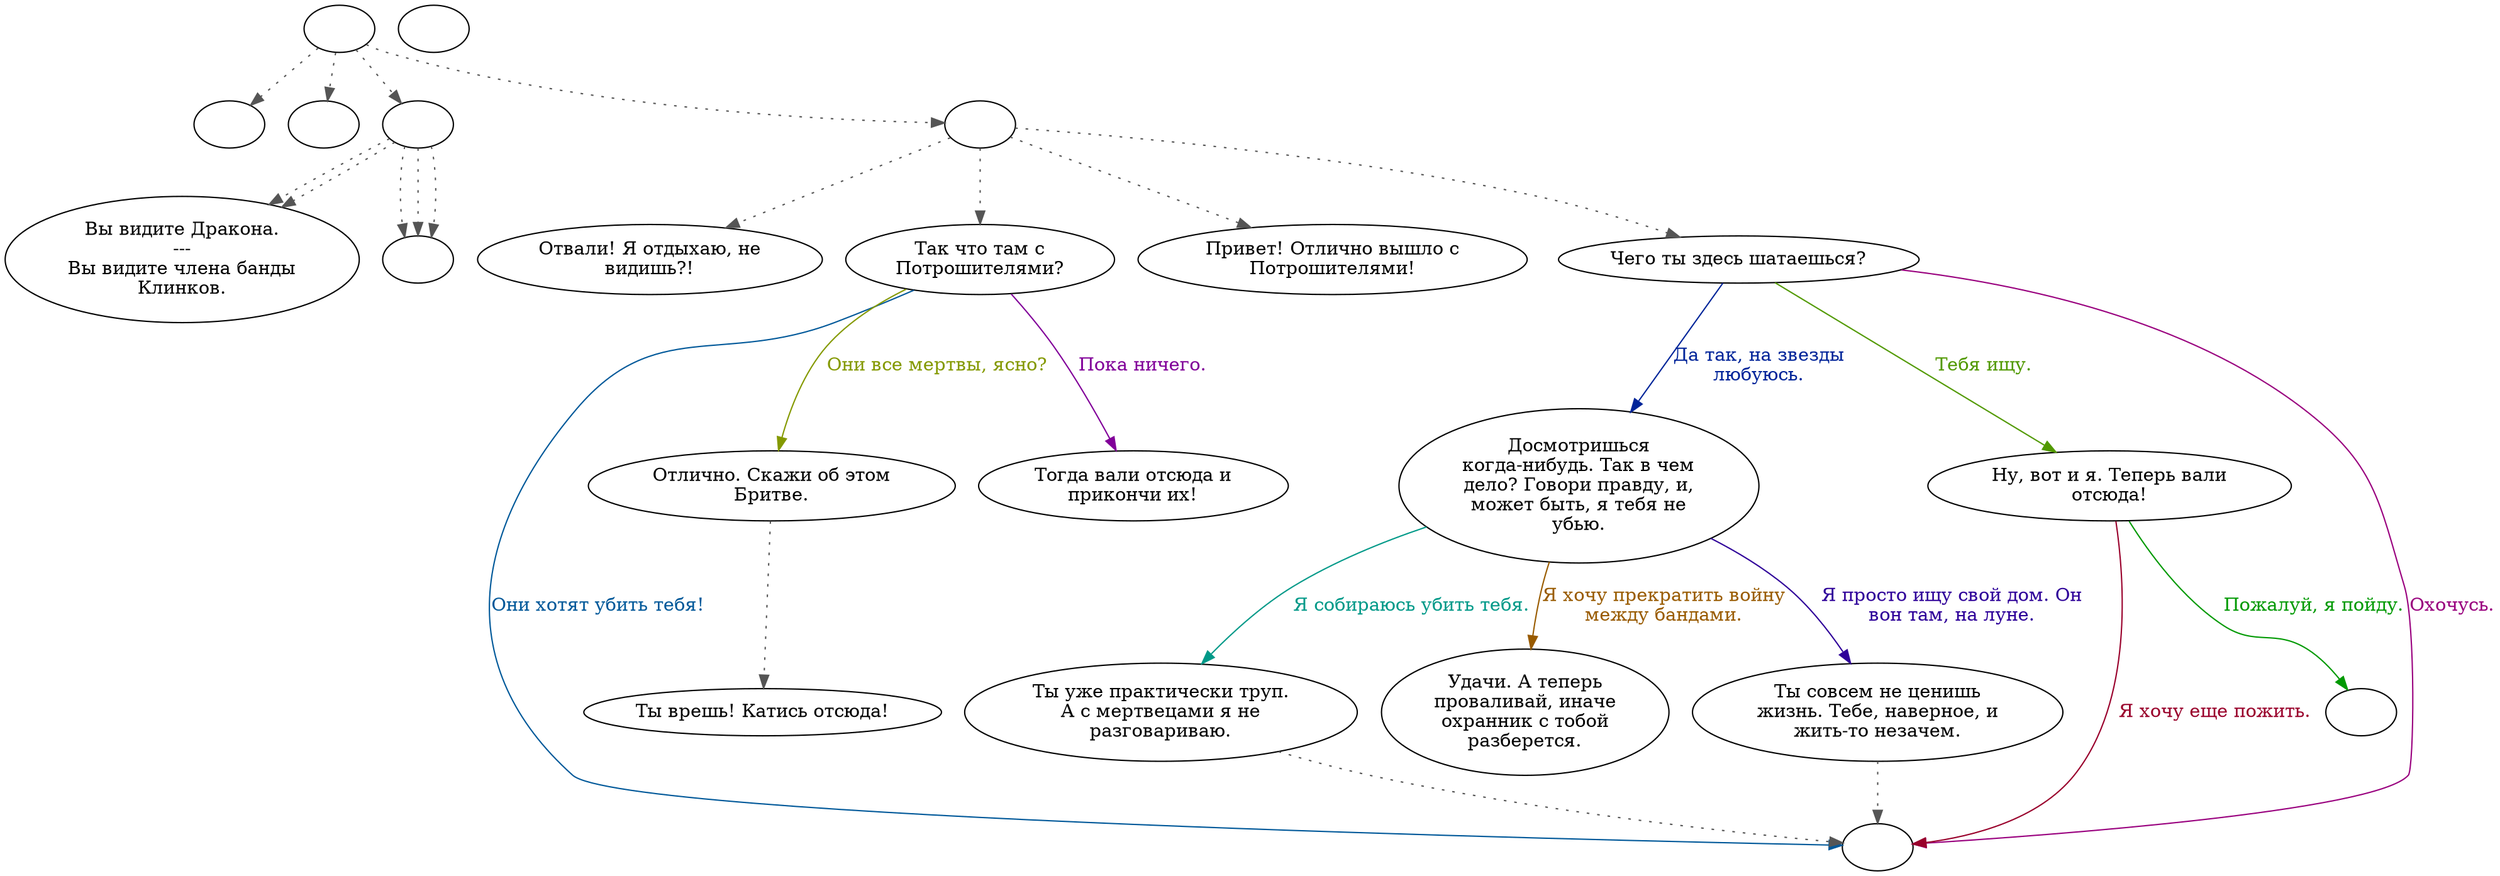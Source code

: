 digraph dragon {
  "start" [style=filled       fillcolor="#FFFFFF"       color="#000000"]
  "start" -> "critter_p_proc" [style=dotted color="#555555"]
  "start" -> "destroy_p_proc" [style=dotted color="#555555"]
  "start" -> "look_at_p_proc" [style=dotted color="#555555"]
  "start" -> "talk_p_proc" [style=dotted color="#555555"]
  "start" [label=""]
  "critter_p_proc" [style=filled       fillcolor="#FFFFFF"       color="#000000"]
  "critter_p_proc" [label=""]
  "destroy_p_proc" [style=filled       fillcolor="#FFFFFF"       color="#000000"]
  "destroy_p_proc" [label=""]
  "look_at_p_proc" [style=filled       fillcolor="#FFFFFF"       color="#000000"]
  "look_at_p_proc" -> "show_true_name" [style=dotted color="#555555"]
  "look_at_p_proc" -> "show_false_name" [style=dotted color="#555555"]
  "look_at_p_proc" -> "show_false_name" [style=dotted color="#555555"]
  "look_at_p_proc" -> "show_false_name" [style=dotted color="#555555"]
  "look_at_p_proc" -> "show_true_name" [style=dotted color="#555555"]
  "look_at_p_proc" [label=""]
  "pickup_p_proc" [style=filled       fillcolor="#FFFFFF"       color="#000000"]
  "pickup_p_proc" [label=""]
  "talk_p_proc" [style=filled       fillcolor="#FFFFFF"       color="#000000"]
  "talk_p_proc" -> "Dragon00" [style=dotted color="#555555"]
  "talk_p_proc" -> "Dragon07" [style=dotted color="#555555"]
  "talk_p_proc" -> "Dragon11" [style=dotted color="#555555"]
  "talk_p_proc" -> "Dragon01" [style=dotted color="#555555"]
  "talk_p_proc" [label=""]
  "show_true_name" [style=filled       fillcolor="#FFFFFF"       color="#000000"]
  "show_true_name" [label="Вы видите Дракона.\n---\nВы видите члена банды\nКлинков."]
  "show_false_name" [style=filled       fillcolor="#FFFFFF"       color="#000000"]
  "show_false_name" [label=""]
  "Dragon00" [style=filled       fillcolor="#FFFFFF"       color="#000000"]
  "Dragon00" [label="Отвали! Я отдыхаю, не\nвидишь?!"]
  "Dragon01" [style=filled       fillcolor="#FFFFFF"       color="#000000"]
  "Dragon01" [label="Чего ты здесь шатаешься?"]
  "Dragon01" -> "Dragon02" [label="Да так, на звезды\nлюбуюсь." color="#002499" fontcolor="#002499"]
  "Dragon01" -> "Dragon06" [label="Тебя ищу." color="#519900" fontcolor="#519900"]
  "Dragon01" -> "DragonCombat" [label="Охочусь." color="#99007E" fontcolor="#99007E"]
  "Dragon02" [style=filled       fillcolor="#FFFFFF"       color="#000000"]
  "Dragon02" [label="Досмотришься\nкогда-нибудь. Так в чем\nдело? Говори правду, и,\nможет быть, я тебя не\nубью."]
  "Dragon02" -> "Dragon03" [label="Я собираюсь убить тебя." color="#009988" fontcolor="#009988"]
  "Dragon02" -> "Dragon04" [label="Я хочу прекратить войну\nмежду бандами." color="#995B00" fontcolor="#995B00"]
  "Dragon02" -> "Dragon05" [label="Я просто ищу свой дом. Он\nвон там, на луне." color="#2E0099" fontcolor="#2E0099"]
  "Dragon03" [style=filled       fillcolor="#FFFFFF"       color="#000000"]
  "Dragon03" -> "DragonCombat" [style=dotted color="#555555"]
  "Dragon03" [label="Ты уже практически труп.\nА с мертвецами я не\nразговариваю."]
  "Dragon04" [style=filled       fillcolor="#FFFFFF"       color="#000000"]
  "Dragon04" [label="Удачи. А теперь\nпроваливай, иначе\nохранник с тобой\nразберется."]
  "Dragon05" [style=filled       fillcolor="#FFFFFF"       color="#000000"]
  "Dragon05" -> "DragonCombat" [style=dotted color="#555555"]
  "Dragon05" [label="Ты совсем не ценишь\nжизнь. Тебе, наверное, и\nжить-то незачем."]
  "Dragon06" [style=filled       fillcolor="#FFFFFF"       color="#000000"]
  "Dragon06" [label="Ну, вот и я. Теперь вали\nотсюда!"]
  "Dragon06" -> "DragonEnd" [label="Пожалуй, я пойду." color="#009902" fontcolor="#009902"]
  "Dragon06" -> "DragonCombat" [label="Я хочу еще пожить." color="#99002B" fontcolor="#99002B"]
  "Dragon07" [style=filled       fillcolor="#FFFFFF"       color="#000000"]
  "Dragon07" [label="Так что там с\nПотрошителями?"]
  "Dragon07" -> "DragonCombat" [label="Они хотят убить тебя!" color="#005899" fontcolor="#005899"]
  "Dragon07" -> "Dragon08" [label="Они все мертвы, ясно?" color="#849900" fontcolor="#849900"]
  "Dragon07" -> "Dragon10" [label="Пока ничего." color="#810099" fontcolor="#810099"]
  "Dragon08" [style=filled       fillcolor="#FFFFFF"       color="#000000"]
  "Dragon08" -> "Dragon09" [style=dotted color="#555555"]
  "Dragon08" [label="Отлично. Скажи об этом\nБритве."]
  "Dragon09" [style=filled       fillcolor="#FFFFFF"       color="#000000"]
  "Dragon09" [label="Ты врешь! Катись отсюда!"]
  "Dragon10" [style=filled       fillcolor="#FFFFFF"       color="#000000"]
  "Dragon10" [label="Тогда вали отсюда и\nприкончи их!"]
  "Dragon11" [style=filled       fillcolor="#FFFFFF"       color="#000000"]
  "Dragon11" [label="Привет! Отлично вышло с\nПотрошителями!"]
  "DragonCombat" [style=filled       fillcolor="#FFFFFF"       color="#000000"]
  "DragonCombat" [label=""]
  "DragonEnd" [style=filled       fillcolor="#FFFFFF"       color="#000000"]
  "DragonEnd" [label=""]
}